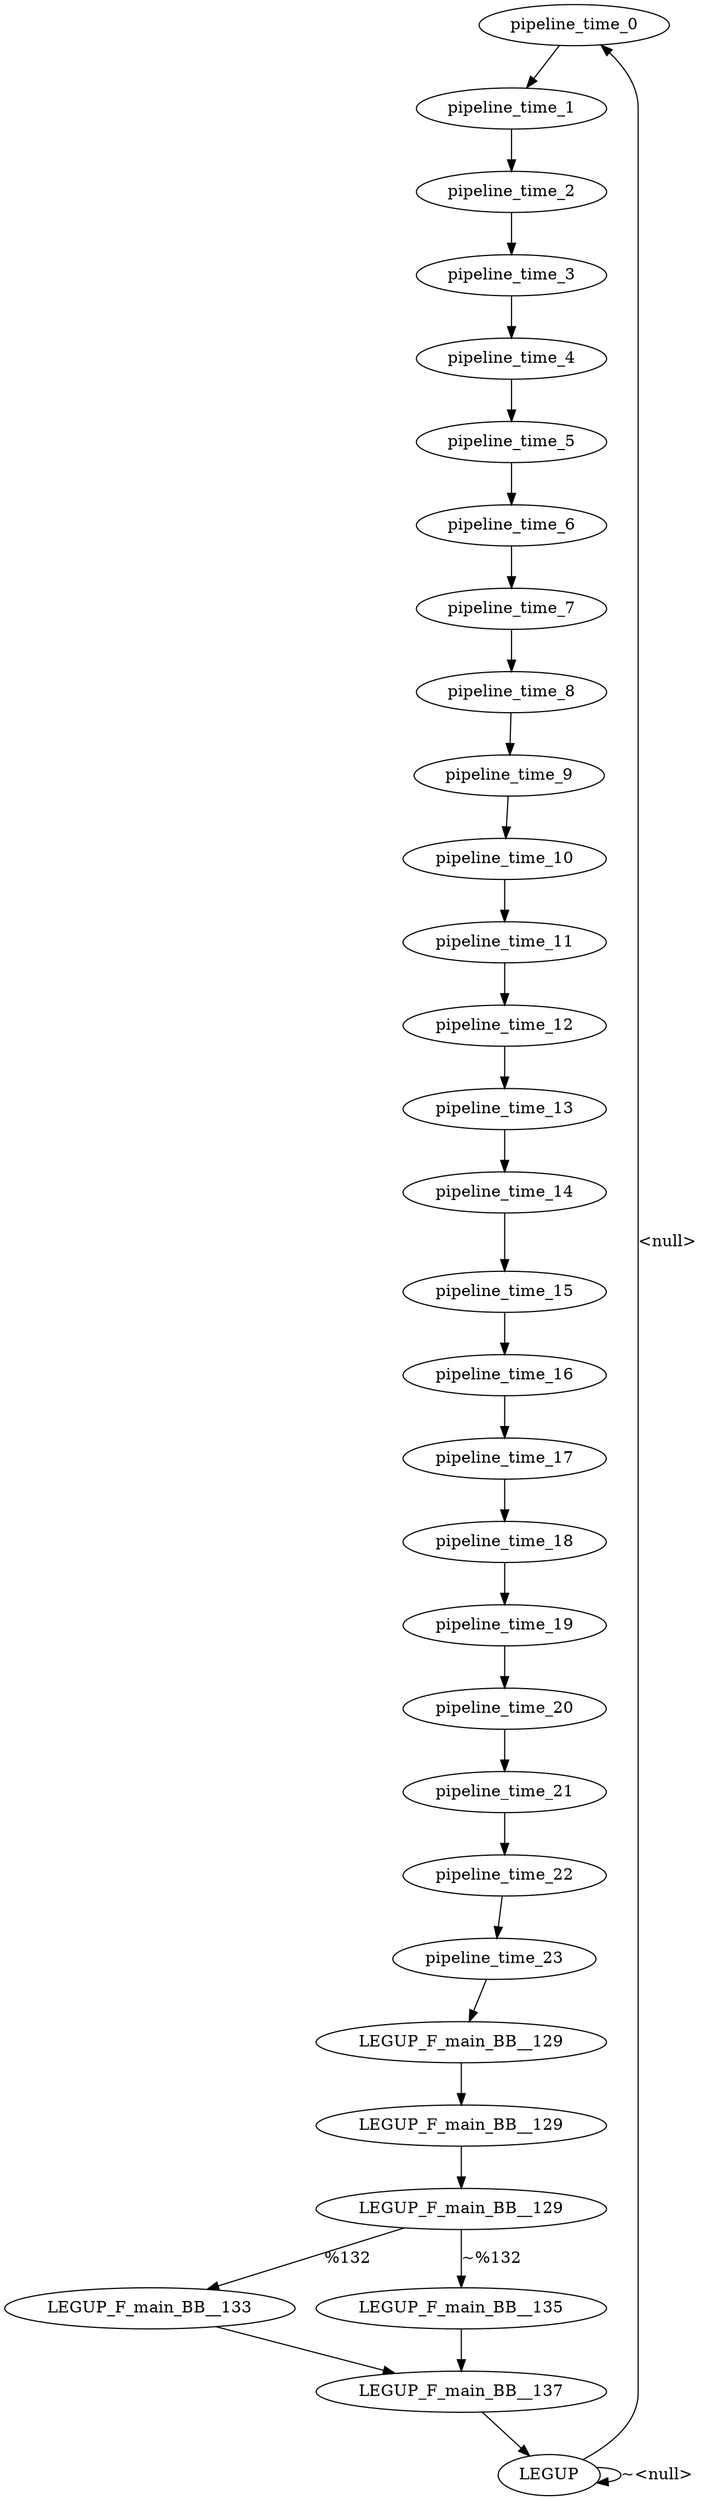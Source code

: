 digraph {
Node0x28967d0[label="pipeline_time_0"];
Node0x2896550[label="LEGUP"];
Node0x2896550 -> Node0x28967d0[label="<null>"];
Node0x2896550 -> Node0x2896550[label="~<null>"];
Node0x28c7e40[label="pipeline_time_1"];
Node0x28967d0 -> Node0x28c7e40;
Node0x28c9100[label="pipeline_time_2"];
Node0x28c7e40 -> Node0x28c9100;
Node0x28c81d0[label="pipeline_time_3"];
Node0x28c9100 -> Node0x28c81d0;
Node0x28c8090[label="pipeline_time_4"];
Node0x28c81d0 -> Node0x28c8090;
Node0x28c7f50[label="pipeline_time_5"];
Node0x28c8090 -> Node0x28c7f50;
Node0x2897ba0[label="pipeline_time_6"];
Node0x28c7f50 -> Node0x2897ba0;
Node0x2897a60[label="pipeline_time_7"];
Node0x2897ba0 -> Node0x2897a60;
Node0x2897920[label="pipeline_time_8"];
Node0x2897a60 -> Node0x2897920;
Node0x2896420[label="pipeline_time_9"];
Node0x2897920 -> Node0x2896420;
Node0x28c6f50[label="pipeline_time_10"];
Node0x2896420 -> Node0x28c6f50;
Node0x28c71a0[label="pipeline_time_11"];
Node0x28c6f50 -> Node0x28c71a0;
Node0x28c72f0[label="pipeline_time_12"];
Node0x28c71a0 -> Node0x28c72f0;
Node0x28c8c70[label="pipeline_time_13"];
Node0x28c72f0 -> Node0x28c8c70;
Node0x28c8dc0[label="pipeline_time_14"];
Node0x28c8c70 -> Node0x28c8dc0;
Node0x2897430[label="pipeline_time_15"];
Node0x28c8dc0 -> Node0x2897430;
Node0x2897580[label="pipeline_time_16"];
Node0x2897430 -> Node0x2897580;
Node0x28976d0[label="pipeline_time_17"];
Node0x2897580 -> Node0x28976d0;
Node0x28c8310[label="pipeline_time_18"];
Node0x28976d0 -> Node0x28c8310;
Node0x28c8460[label="pipeline_time_19"];
Node0x28c8310 -> Node0x28c8460;
Node0x28c85b0[label="pipeline_time_20"];
Node0x28c8460 -> Node0x28c85b0;
Node0x28c8700[label="pipeline_time_21"];
Node0x28c85b0 -> Node0x28c8700;
Node0x28c8850[label="pipeline_time_22"];
Node0x28c8700 -> Node0x28c8850;
Node0x28c89a0[label="pipeline_time_23"];
Node0x28c8850 -> Node0x28c89a0;
Node0x2896910[label="LEGUP_F_main_BB__129"];
Node0x28c89a0 -> Node0x2896910;
Node0x2896a50[label="LEGUP_F_main_BB__129"];
Node0x2896910 -> Node0x2896a50;
Node0x2896b90[label="LEGUP_F_main_BB__129"];
Node0x2896a50 -> Node0x2896b90;
Node0x2896cd0[label="LEGUP_F_main_BB__133"];
Node0x2896b90 -> Node0x2896cd0[label="%132"];
Node0x2896e10[label="LEGUP_F_main_BB__135"];
Node0x2896b90 -> Node0x2896e10[label="~%132"];
Node0x2896f50[label="LEGUP_F_main_BB__137"];
Node0x2896cd0 -> Node0x2896f50;
Node0x2896e10 -> Node0x2896f50;
Node0x2896f50 -> Node0x2896550;
}
